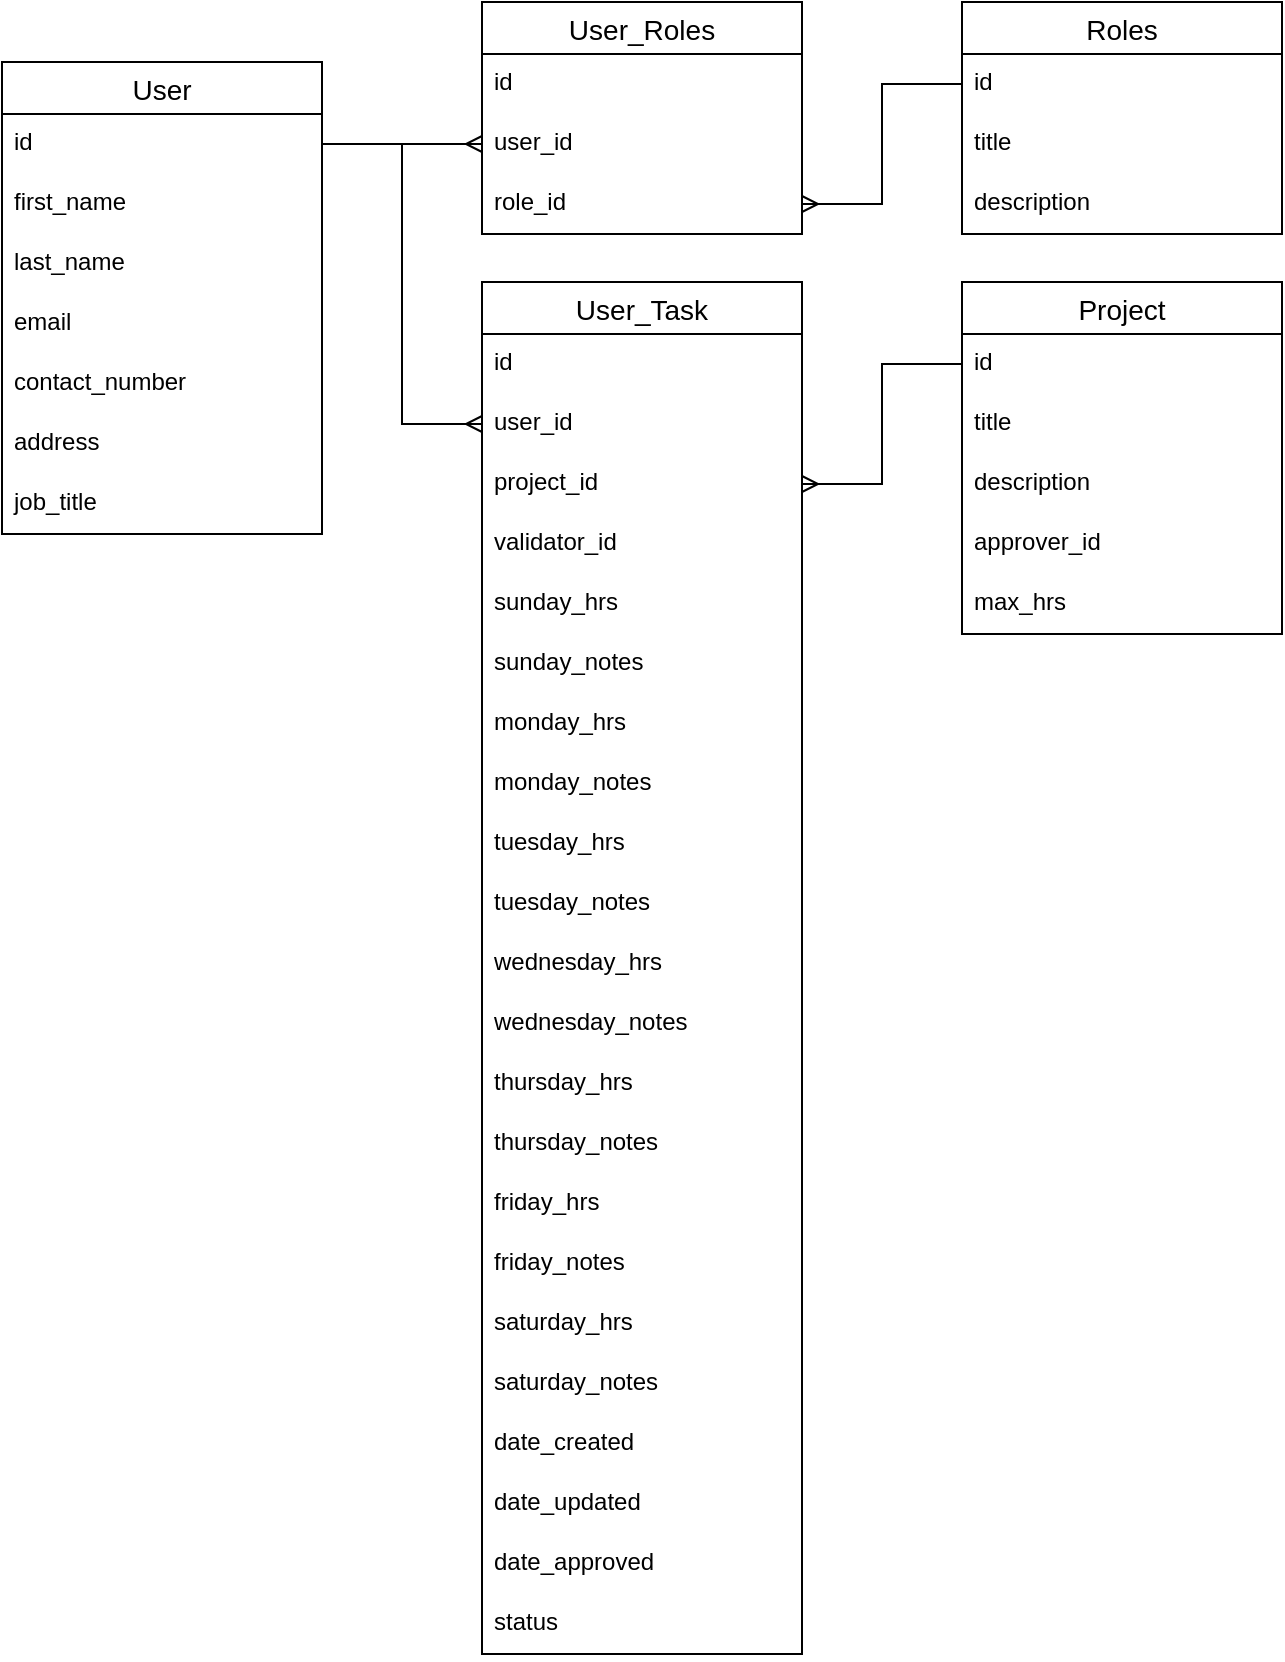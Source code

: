 <mxfile version="14.6.13" type="device"><diagram id="C5RBs43oDa-KdzZeNtuy" name="Page-1"><mxGraphModel dx="956" dy="588" grid="1" gridSize="10" guides="1" tooltips="1" connect="1" arrows="1" fold="1" page="1" pageScale="1" pageWidth="827" pageHeight="1169" math="0" shadow="0"><root><mxCell id="WIyWlLk6GJQsqaUBKTNV-0"/><mxCell id="WIyWlLk6GJQsqaUBKTNV-1" parent="WIyWlLk6GJQsqaUBKTNV-0"/><mxCell id="viaOPTtQFCyPxZjCq_T3-0" value="User" style="swimlane;fontStyle=0;childLayout=stackLayout;horizontal=1;startSize=26;horizontalStack=0;resizeParent=1;resizeParentMax=0;resizeLast=0;collapsible=1;marginBottom=0;align=center;fontSize=14;" parent="WIyWlLk6GJQsqaUBKTNV-1" vertex="1"><mxGeometry x="40" y="70" width="160" height="236" as="geometry"/></mxCell><mxCell id="viaOPTtQFCyPxZjCq_T3-1" value="id" style="text;strokeColor=none;fillColor=none;spacingLeft=4;spacingRight=4;overflow=hidden;rotatable=0;points=[[0,0.5],[1,0.5]];portConstraint=eastwest;fontSize=12;" parent="viaOPTtQFCyPxZjCq_T3-0" vertex="1"><mxGeometry y="26" width="160" height="30" as="geometry"/></mxCell><mxCell id="viaOPTtQFCyPxZjCq_T3-2" value="first_name" style="text;strokeColor=none;fillColor=none;spacingLeft=4;spacingRight=4;overflow=hidden;rotatable=0;points=[[0,0.5],[1,0.5]];portConstraint=eastwest;fontSize=12;" parent="viaOPTtQFCyPxZjCq_T3-0" vertex="1"><mxGeometry y="56" width="160" height="30" as="geometry"/></mxCell><mxCell id="viaOPTtQFCyPxZjCq_T3-3" value="last_name" style="text;strokeColor=none;fillColor=none;spacingLeft=4;spacingRight=4;overflow=hidden;rotatable=0;points=[[0,0.5],[1,0.5]];portConstraint=eastwest;fontSize=12;" parent="viaOPTtQFCyPxZjCq_T3-0" vertex="1"><mxGeometry y="86" width="160" height="30" as="geometry"/></mxCell><mxCell id="viaOPTtQFCyPxZjCq_T3-4" value="email" style="text;strokeColor=none;fillColor=none;spacingLeft=4;spacingRight=4;overflow=hidden;rotatable=0;points=[[0,0.5],[1,0.5]];portConstraint=eastwest;fontSize=12;" parent="viaOPTtQFCyPxZjCq_T3-0" vertex="1"><mxGeometry y="116" width="160" height="30" as="geometry"/></mxCell><mxCell id="viaOPTtQFCyPxZjCq_T3-5" value="contact_number" style="text;strokeColor=none;fillColor=none;spacingLeft=4;spacingRight=4;overflow=hidden;rotatable=0;points=[[0,0.5],[1,0.5]];portConstraint=eastwest;fontSize=12;" parent="viaOPTtQFCyPxZjCq_T3-0" vertex="1"><mxGeometry y="146" width="160" height="30" as="geometry"/></mxCell><mxCell id="viaOPTtQFCyPxZjCq_T3-6" value="address" style="text;strokeColor=none;fillColor=none;spacingLeft=4;spacingRight=4;overflow=hidden;rotatable=0;points=[[0,0.5],[1,0.5]];portConstraint=eastwest;fontSize=12;" parent="viaOPTtQFCyPxZjCq_T3-0" vertex="1"><mxGeometry y="176" width="160" height="30" as="geometry"/></mxCell><mxCell id="K9EbDjWjhE9aGgg1osp4-0" value="job_title" style="text;strokeColor=none;fillColor=none;spacingLeft=4;spacingRight=4;overflow=hidden;rotatable=0;points=[[0,0.5],[1,0.5]];portConstraint=eastwest;fontSize=12;" vertex="1" parent="viaOPTtQFCyPxZjCq_T3-0"><mxGeometry y="206" width="160" height="30" as="geometry"/></mxCell><mxCell id="viaOPTtQFCyPxZjCq_T3-7" value="Roles" style="swimlane;fontStyle=0;childLayout=stackLayout;horizontal=1;startSize=26;horizontalStack=0;resizeParent=1;resizeParentMax=0;resizeLast=0;collapsible=1;marginBottom=0;align=center;fontSize=14;" parent="WIyWlLk6GJQsqaUBKTNV-1" vertex="1"><mxGeometry x="520" y="40" width="160" height="116" as="geometry"/></mxCell><mxCell id="viaOPTtQFCyPxZjCq_T3-8" value="id" style="text;strokeColor=none;fillColor=none;spacingLeft=4;spacingRight=4;overflow=hidden;rotatable=0;points=[[0,0.5],[1,0.5]];portConstraint=eastwest;fontSize=12;" parent="viaOPTtQFCyPxZjCq_T3-7" vertex="1"><mxGeometry y="26" width="160" height="30" as="geometry"/></mxCell><mxCell id="viaOPTtQFCyPxZjCq_T3-9" value="title" style="text;strokeColor=none;fillColor=none;spacingLeft=4;spacingRight=4;overflow=hidden;rotatable=0;points=[[0,0.5],[1,0.5]];portConstraint=eastwest;fontSize=12;" parent="viaOPTtQFCyPxZjCq_T3-7" vertex="1"><mxGeometry y="56" width="160" height="30" as="geometry"/></mxCell><mxCell id="viaOPTtQFCyPxZjCq_T3-10" value="description" style="text;strokeColor=none;fillColor=none;spacingLeft=4;spacingRight=4;overflow=hidden;rotatable=0;points=[[0,0.5],[1,0.5]];portConstraint=eastwest;fontSize=12;" parent="viaOPTtQFCyPxZjCq_T3-7" vertex="1"><mxGeometry y="86" width="160" height="30" as="geometry"/></mxCell><mxCell id="viaOPTtQFCyPxZjCq_T3-14" value="User_Roles" style="swimlane;fontStyle=0;childLayout=stackLayout;horizontal=1;startSize=26;horizontalStack=0;resizeParent=1;resizeParentMax=0;resizeLast=0;collapsible=1;marginBottom=0;align=center;fontSize=14;" parent="WIyWlLk6GJQsqaUBKTNV-1" vertex="1"><mxGeometry x="280" y="40" width="160" height="116" as="geometry"/></mxCell><mxCell id="viaOPTtQFCyPxZjCq_T3-15" value="id" style="text;strokeColor=none;fillColor=none;spacingLeft=4;spacingRight=4;overflow=hidden;rotatable=0;points=[[0,0.5],[1,0.5]];portConstraint=eastwest;fontSize=12;" parent="viaOPTtQFCyPxZjCq_T3-14" vertex="1"><mxGeometry y="26" width="160" height="30" as="geometry"/></mxCell><mxCell id="viaOPTtQFCyPxZjCq_T3-16" value="user_id" style="text;strokeColor=none;fillColor=none;spacingLeft=4;spacingRight=4;overflow=hidden;rotatable=0;points=[[0,0.5],[1,0.5]];portConstraint=eastwest;fontSize=12;" parent="viaOPTtQFCyPxZjCq_T3-14" vertex="1"><mxGeometry y="56" width="160" height="30" as="geometry"/></mxCell><mxCell id="viaOPTtQFCyPxZjCq_T3-17" value="role_id" style="text;strokeColor=none;fillColor=none;spacingLeft=4;spacingRight=4;overflow=hidden;rotatable=0;points=[[0,0.5],[1,0.5]];portConstraint=eastwest;fontSize=12;" parent="viaOPTtQFCyPxZjCq_T3-14" vertex="1"><mxGeometry y="86" width="160" height="30" as="geometry"/></mxCell><mxCell id="viaOPTtQFCyPxZjCq_T3-21" style="edgeStyle=orthogonalEdgeStyle;rounded=0;orthogonalLoop=1;jettySize=auto;html=1;exitX=0;exitY=0.5;exitDx=0;exitDy=0;entryX=1;entryY=0.5;entryDx=0;entryDy=0;strokeColor=none;" parent="WIyWlLk6GJQsqaUBKTNV-1" source="viaOPTtQFCyPxZjCq_T3-9" target="viaOPTtQFCyPxZjCq_T3-16" edge="1"><mxGeometry relative="1" as="geometry"/></mxCell><mxCell id="viaOPTtQFCyPxZjCq_T3-24" value="Project" style="swimlane;fontStyle=0;childLayout=stackLayout;horizontal=1;startSize=26;horizontalStack=0;resizeParent=1;resizeParentMax=0;resizeLast=0;collapsible=1;marginBottom=0;align=center;fontSize=14;" parent="WIyWlLk6GJQsqaUBKTNV-1" vertex="1"><mxGeometry x="520" y="180" width="160" height="176" as="geometry"/></mxCell><mxCell id="viaOPTtQFCyPxZjCq_T3-25" value="id" style="text;strokeColor=none;fillColor=none;spacingLeft=4;spacingRight=4;overflow=hidden;rotatable=0;points=[[0,0.5],[1,0.5]];portConstraint=eastwest;fontSize=12;" parent="viaOPTtQFCyPxZjCq_T3-24" vertex="1"><mxGeometry y="26" width="160" height="30" as="geometry"/></mxCell><mxCell id="viaOPTtQFCyPxZjCq_T3-26" value="title" style="text;strokeColor=none;fillColor=none;spacingLeft=4;spacingRight=4;overflow=hidden;rotatable=0;points=[[0,0.5],[1,0.5]];portConstraint=eastwest;fontSize=12;" parent="viaOPTtQFCyPxZjCq_T3-24" vertex="1"><mxGeometry y="56" width="160" height="30" as="geometry"/></mxCell><mxCell id="viaOPTtQFCyPxZjCq_T3-27" value="description" style="text;strokeColor=none;fillColor=none;spacingLeft=4;spacingRight=4;overflow=hidden;rotatable=0;points=[[0,0.5],[1,0.5]];portConstraint=eastwest;fontSize=12;" parent="viaOPTtQFCyPxZjCq_T3-24" vertex="1"><mxGeometry y="86" width="160" height="30" as="geometry"/></mxCell><mxCell id="viaOPTtQFCyPxZjCq_T3-28" value="approver_id" style="text;strokeColor=none;fillColor=none;spacingLeft=4;spacingRight=4;overflow=hidden;rotatable=0;points=[[0,0.5],[1,0.5]];portConstraint=eastwest;fontSize=12;" parent="viaOPTtQFCyPxZjCq_T3-24" vertex="1"><mxGeometry y="116" width="160" height="30" as="geometry"/></mxCell><mxCell id="viaOPTtQFCyPxZjCq_T3-29" value="max_hrs" style="text;strokeColor=none;fillColor=none;spacingLeft=4;spacingRight=4;overflow=hidden;rotatable=0;points=[[0,0.5],[1,0.5]];portConstraint=eastwest;fontSize=12;" parent="viaOPTtQFCyPxZjCq_T3-24" vertex="1"><mxGeometry y="146" width="160" height="30" as="geometry"/></mxCell><mxCell id="viaOPTtQFCyPxZjCq_T3-38" value="User_Task" style="swimlane;fontStyle=0;childLayout=stackLayout;horizontal=1;startSize=26;horizontalStack=0;resizeParent=1;resizeParentMax=0;resizeLast=0;collapsible=1;marginBottom=0;align=center;fontSize=14;" parent="WIyWlLk6GJQsqaUBKTNV-1" vertex="1"><mxGeometry x="280" y="180" width="160" height="686" as="geometry"/></mxCell><mxCell id="viaOPTtQFCyPxZjCq_T3-39" value="id" style="text;strokeColor=none;fillColor=none;spacingLeft=4;spacingRight=4;overflow=hidden;rotatable=0;points=[[0,0.5],[1,0.5]];portConstraint=eastwest;fontSize=12;" parent="viaOPTtQFCyPxZjCq_T3-38" vertex="1"><mxGeometry y="26" width="160" height="30" as="geometry"/></mxCell><mxCell id="viaOPTtQFCyPxZjCq_T3-40" value="user_id" style="text;strokeColor=none;fillColor=none;spacingLeft=4;spacingRight=4;overflow=hidden;rotatable=0;points=[[0,0.5],[1,0.5]];portConstraint=eastwest;fontSize=12;" parent="viaOPTtQFCyPxZjCq_T3-38" vertex="1"><mxGeometry y="56" width="160" height="30" as="geometry"/></mxCell><mxCell id="viaOPTtQFCyPxZjCq_T3-41" value="project_id" style="text;strokeColor=none;fillColor=none;spacingLeft=4;spacingRight=4;overflow=hidden;rotatable=0;points=[[0,0.5],[1,0.5]];portConstraint=eastwest;fontSize=12;" parent="viaOPTtQFCyPxZjCq_T3-38" vertex="1"><mxGeometry y="86" width="160" height="30" as="geometry"/></mxCell><mxCell id="viaOPTtQFCyPxZjCq_T3-42" value="validator_id" style="text;strokeColor=none;fillColor=none;spacingLeft=4;spacingRight=4;overflow=hidden;rotatable=0;points=[[0,0.5],[1,0.5]];portConstraint=eastwest;fontSize=12;" parent="viaOPTtQFCyPxZjCq_T3-38" vertex="1"><mxGeometry y="116" width="160" height="30" as="geometry"/></mxCell><mxCell id="viaOPTtQFCyPxZjCq_T3-43" value="sunday_hrs" style="text;strokeColor=none;fillColor=none;spacingLeft=4;spacingRight=4;overflow=hidden;rotatable=0;points=[[0,0.5],[1,0.5]];portConstraint=eastwest;fontSize=12;" parent="viaOPTtQFCyPxZjCq_T3-38" vertex="1"><mxGeometry y="146" width="160" height="30" as="geometry"/></mxCell><mxCell id="viaOPTtQFCyPxZjCq_T3-58" value="sunday_notes" style="text;strokeColor=none;fillColor=none;spacingLeft=4;spacingRight=4;overflow=hidden;rotatable=0;points=[[0,0.5],[1,0.5]];portConstraint=eastwest;fontSize=12;" parent="viaOPTtQFCyPxZjCq_T3-38" vertex="1"><mxGeometry y="176" width="160" height="30" as="geometry"/></mxCell><mxCell id="viaOPTtQFCyPxZjCq_T3-51" value="monday_hrs" style="text;strokeColor=none;fillColor=none;spacingLeft=4;spacingRight=4;overflow=hidden;rotatable=0;points=[[0,0.5],[1,0.5]];portConstraint=eastwest;fontSize=12;" parent="viaOPTtQFCyPxZjCq_T3-38" vertex="1"><mxGeometry y="206" width="160" height="30" as="geometry"/></mxCell><mxCell id="viaOPTtQFCyPxZjCq_T3-59" value="monday_notes" style="text;strokeColor=none;fillColor=none;spacingLeft=4;spacingRight=4;overflow=hidden;rotatable=0;points=[[0,0.5],[1,0.5]];portConstraint=eastwest;fontSize=12;" parent="viaOPTtQFCyPxZjCq_T3-38" vertex="1"><mxGeometry y="236" width="160" height="30" as="geometry"/></mxCell><mxCell id="viaOPTtQFCyPxZjCq_T3-52" value="tuesday_hrs" style="text;strokeColor=none;fillColor=none;spacingLeft=4;spacingRight=4;overflow=hidden;rotatable=0;points=[[0,0.5],[1,0.5]];portConstraint=eastwest;fontSize=12;" parent="viaOPTtQFCyPxZjCq_T3-38" vertex="1"><mxGeometry y="266" width="160" height="30" as="geometry"/></mxCell><mxCell id="viaOPTtQFCyPxZjCq_T3-60" value="tuesday_notes" style="text;strokeColor=none;fillColor=none;spacingLeft=4;spacingRight=4;overflow=hidden;rotatable=0;points=[[0,0.5],[1,0.5]];portConstraint=eastwest;fontSize=12;" parent="viaOPTtQFCyPxZjCq_T3-38" vertex="1"><mxGeometry y="296" width="160" height="30" as="geometry"/></mxCell><mxCell id="viaOPTtQFCyPxZjCq_T3-53" value="wednesday_hrs" style="text;strokeColor=none;fillColor=none;spacingLeft=4;spacingRight=4;overflow=hidden;rotatable=0;points=[[0,0.5],[1,0.5]];portConstraint=eastwest;fontSize=12;" parent="viaOPTtQFCyPxZjCq_T3-38" vertex="1"><mxGeometry y="326" width="160" height="30" as="geometry"/></mxCell><mxCell id="viaOPTtQFCyPxZjCq_T3-61" value="wednesday_notes" style="text;strokeColor=none;fillColor=none;spacingLeft=4;spacingRight=4;overflow=hidden;rotatable=0;points=[[0,0.5],[1,0.5]];portConstraint=eastwest;fontSize=12;" parent="viaOPTtQFCyPxZjCq_T3-38" vertex="1"><mxGeometry y="356" width="160" height="30" as="geometry"/></mxCell><mxCell id="viaOPTtQFCyPxZjCq_T3-54" value="thursday_hrs" style="text;strokeColor=none;fillColor=none;spacingLeft=4;spacingRight=4;overflow=hidden;rotatable=0;points=[[0,0.5],[1,0.5]];portConstraint=eastwest;fontSize=12;" parent="viaOPTtQFCyPxZjCq_T3-38" vertex="1"><mxGeometry y="386" width="160" height="30" as="geometry"/></mxCell><mxCell id="viaOPTtQFCyPxZjCq_T3-62" value="thursday_notes" style="text;strokeColor=none;fillColor=none;spacingLeft=4;spacingRight=4;overflow=hidden;rotatable=0;points=[[0,0.5],[1,0.5]];portConstraint=eastwest;fontSize=12;" parent="viaOPTtQFCyPxZjCq_T3-38" vertex="1"><mxGeometry y="416" width="160" height="30" as="geometry"/></mxCell><mxCell id="viaOPTtQFCyPxZjCq_T3-55" value="friday_hrs" style="text;strokeColor=none;fillColor=none;spacingLeft=4;spacingRight=4;overflow=hidden;rotatable=0;points=[[0,0.5],[1,0.5]];portConstraint=eastwest;fontSize=12;" parent="viaOPTtQFCyPxZjCq_T3-38" vertex="1"><mxGeometry y="446" width="160" height="30" as="geometry"/></mxCell><mxCell id="viaOPTtQFCyPxZjCq_T3-63" value="friday_notes" style="text;strokeColor=none;fillColor=none;spacingLeft=4;spacingRight=4;overflow=hidden;rotatable=0;points=[[0,0.5],[1,0.5]];portConstraint=eastwest;fontSize=12;" parent="viaOPTtQFCyPxZjCq_T3-38" vertex="1"><mxGeometry y="476" width="160" height="30" as="geometry"/></mxCell><mxCell id="viaOPTtQFCyPxZjCq_T3-56" value="saturday_hrs" style="text;strokeColor=none;fillColor=none;spacingLeft=4;spacingRight=4;overflow=hidden;rotatable=0;points=[[0,0.5],[1,0.5]];portConstraint=eastwest;fontSize=12;" parent="viaOPTtQFCyPxZjCq_T3-38" vertex="1"><mxGeometry y="506" width="160" height="30" as="geometry"/></mxCell><mxCell id="viaOPTtQFCyPxZjCq_T3-64" value="saturday_notes" style="text;strokeColor=none;fillColor=none;spacingLeft=4;spacingRight=4;overflow=hidden;rotatable=0;points=[[0,0.5],[1,0.5]];portConstraint=eastwest;fontSize=12;" parent="viaOPTtQFCyPxZjCq_T3-38" vertex="1"><mxGeometry y="536" width="160" height="30" as="geometry"/></mxCell><mxCell id="viaOPTtQFCyPxZjCq_T3-65" value="date_created" style="text;strokeColor=none;fillColor=none;spacingLeft=4;spacingRight=4;overflow=hidden;rotatable=0;points=[[0,0.5],[1,0.5]];portConstraint=eastwest;fontSize=12;" parent="viaOPTtQFCyPxZjCq_T3-38" vertex="1"><mxGeometry y="566" width="160" height="30" as="geometry"/></mxCell><mxCell id="viaOPTtQFCyPxZjCq_T3-66" value="date_updated" style="text;strokeColor=none;fillColor=none;spacingLeft=4;spacingRight=4;overflow=hidden;rotatable=0;points=[[0,0.5],[1,0.5]];portConstraint=eastwest;fontSize=12;" parent="viaOPTtQFCyPxZjCq_T3-38" vertex="1"><mxGeometry y="596" width="160" height="30" as="geometry"/></mxCell><mxCell id="viaOPTtQFCyPxZjCq_T3-67" value="date_approved" style="text;strokeColor=none;fillColor=none;spacingLeft=4;spacingRight=4;overflow=hidden;rotatable=0;points=[[0,0.5],[1,0.5]];portConstraint=eastwest;fontSize=12;" parent="viaOPTtQFCyPxZjCq_T3-38" vertex="1"><mxGeometry y="626" width="160" height="30" as="geometry"/></mxCell><mxCell id="viaOPTtQFCyPxZjCq_T3-68" value="status" style="text;strokeColor=none;fillColor=none;spacingLeft=4;spacingRight=4;overflow=hidden;rotatable=0;points=[[0,0.5],[1,0.5]];portConstraint=eastwest;fontSize=12;" parent="viaOPTtQFCyPxZjCq_T3-38" vertex="1"><mxGeometry y="656" width="160" height="30" as="geometry"/></mxCell><mxCell id="viaOPTtQFCyPxZjCq_T3-48" style="edgeStyle=orthogonalEdgeStyle;rounded=0;orthogonalLoop=1;jettySize=auto;html=1;entryX=0;entryY=0.5;entryDx=0;entryDy=0;endArrow=ERmany;endFill=0;" parent="WIyWlLk6GJQsqaUBKTNV-1" source="viaOPTtQFCyPxZjCq_T3-1" target="viaOPTtQFCyPxZjCq_T3-16" edge="1"><mxGeometry relative="1" as="geometry"/></mxCell><mxCell id="viaOPTtQFCyPxZjCq_T3-49" style="edgeStyle=orthogonalEdgeStyle;rounded=0;orthogonalLoop=1;jettySize=auto;html=1;entryX=1;entryY=0.5;entryDx=0;entryDy=0;endArrow=ERmany;endFill=0;" parent="WIyWlLk6GJQsqaUBKTNV-1" source="viaOPTtQFCyPxZjCq_T3-8" target="viaOPTtQFCyPxZjCq_T3-17" edge="1"><mxGeometry relative="1" as="geometry"><Array as="points"><mxPoint x="480" y="81"/><mxPoint x="480" y="141"/></Array></mxGeometry></mxCell><mxCell id="viaOPTtQFCyPxZjCq_T3-50" style="edgeStyle=orthogonalEdgeStyle;rounded=0;orthogonalLoop=1;jettySize=auto;html=1;entryX=0;entryY=0.5;entryDx=0;entryDy=0;endArrow=ERmany;endFill=0;" parent="WIyWlLk6GJQsqaUBKTNV-1" source="viaOPTtQFCyPxZjCq_T3-1" target="viaOPTtQFCyPxZjCq_T3-40" edge="1"><mxGeometry relative="1" as="geometry"><Array as="points"><mxPoint x="240" y="111"/><mxPoint x="240" y="251"/></Array></mxGeometry></mxCell><mxCell id="viaOPTtQFCyPxZjCq_T3-69" style="edgeStyle=orthogonalEdgeStyle;rounded=0;orthogonalLoop=1;jettySize=auto;html=1;entryX=1;entryY=0.5;entryDx=0;entryDy=0;endArrow=ERmany;endFill=0;" parent="WIyWlLk6GJQsqaUBKTNV-1" source="viaOPTtQFCyPxZjCq_T3-25" target="viaOPTtQFCyPxZjCq_T3-41" edge="1"><mxGeometry relative="1" as="geometry"/></mxCell></root></mxGraphModel></diagram></mxfile>